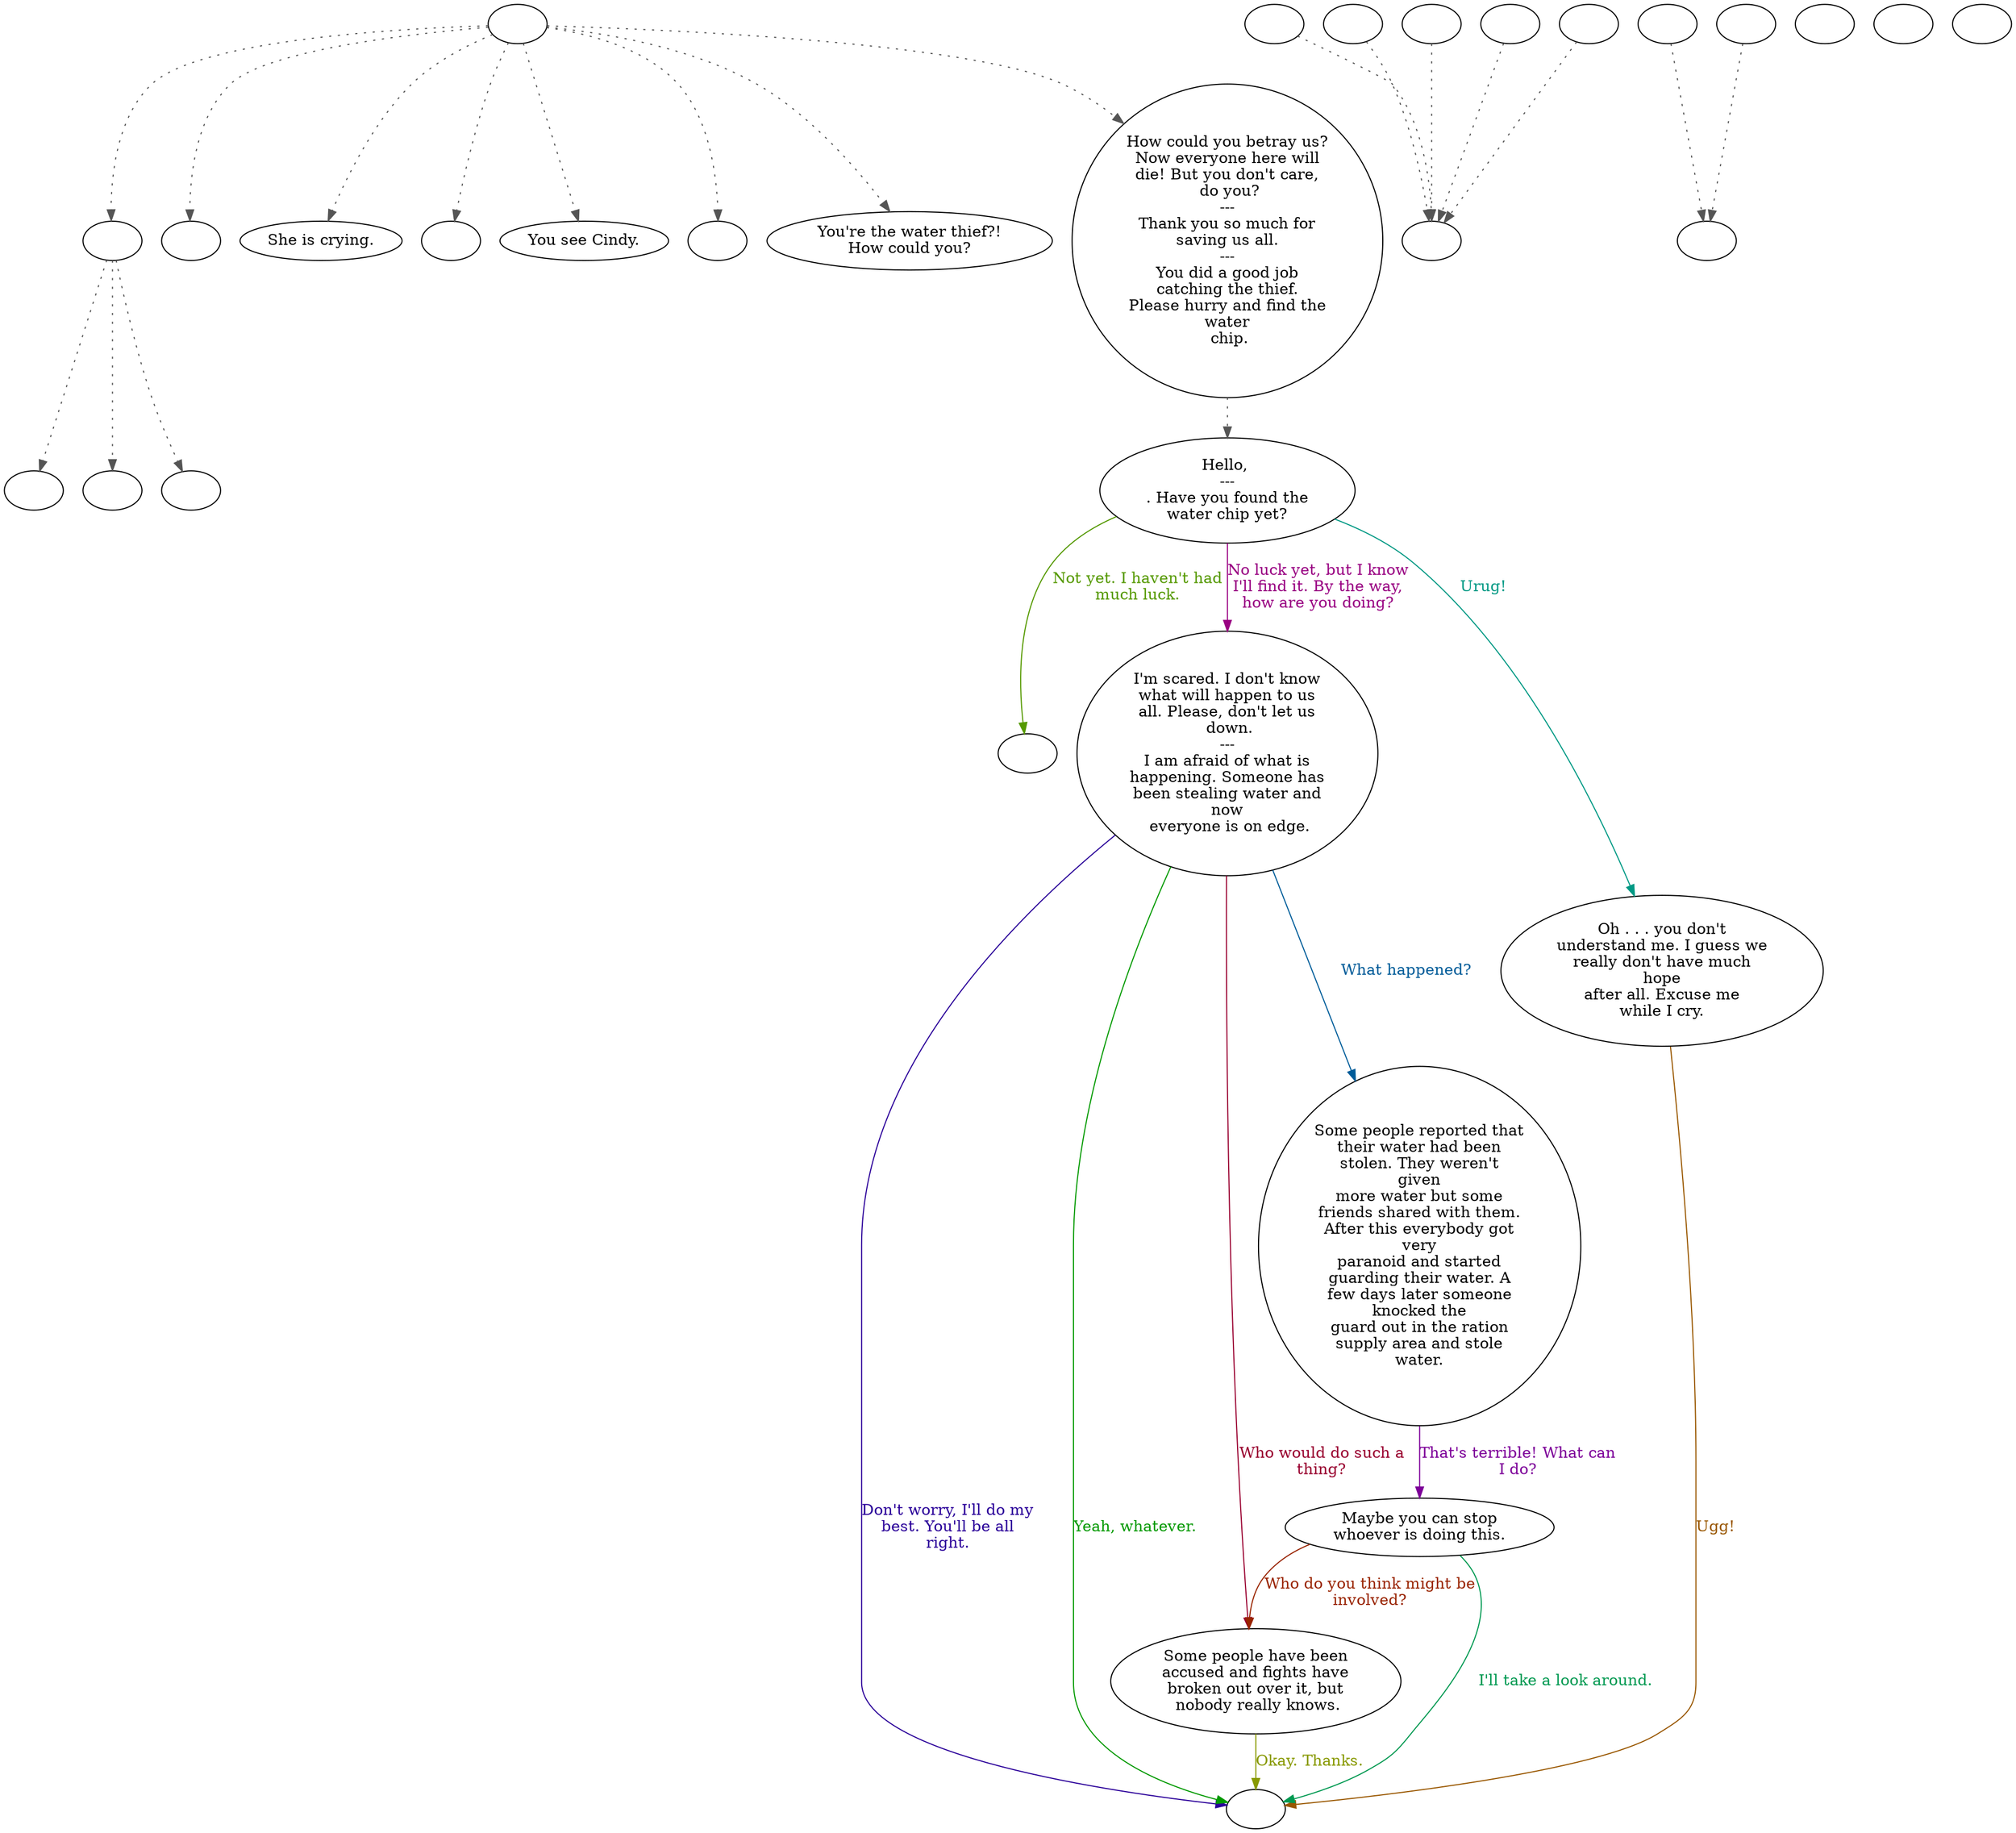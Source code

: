 digraph CINDY {
  "start" [style=filled       fillcolor="#FFFFFF"       color="#000000"]
  "start" -> "critter_p_proc" [style=dotted color="#555555"]
  "start" -> "damage_p_proc" [style=dotted color="#555555"]
  "start" -> "description_p_proc" [style=dotted color="#555555"]
  "start" -> "destroy_p_proc" [style=dotted color="#555555"]
  "start" -> "look_at_p_proc" [style=dotted color="#555555"]
  "start" -> "map_enter_p_proc" [style=dotted color="#555555"]
  "start" -> "pickup_p_proc" [style=dotted color="#555555"]
  "start" -> "talk_p_proc" [style=dotted color="#555555"]
  "start" [label=""]
  "critter_p_proc" [style=filled       fillcolor="#FFFFFF"       color="#000000"]
  "critter_p_proc" -> "flee_dude" [style=dotted color="#555555"]
  "critter_p_proc" -> "get_rations" [style=dotted color="#555555"]
  "critter_p_proc" -> "sleeping" [style=dotted color="#555555"]
  "critter_p_proc" [label=""]
  "damage_p_proc" [style=filled       fillcolor="#FFFFFF"       color="#000000"]
  "damage_p_proc" [label=""]
  "description_p_proc" [style=filled       fillcolor="#FFFFFF"       color="#000000"]
  "description_p_proc" [label="She is crying."]
  "destroy_p_proc" [style=filled       fillcolor="#FFFFFF"       color="#000000"]
  "destroy_p_proc" [label=""]
  "look_at_p_proc" [style=filled       fillcolor="#FFFFFF"       color="#000000"]
  "look_at_p_proc" [label="You see Cindy."]
  "map_enter_p_proc" [style=filled       fillcolor="#FFFFFF"       color="#000000"]
  "map_enter_p_proc" [label=""]
  "pickup_p_proc" [style=filled       fillcolor="#FFFFFF"       color="#000000"]
  "pickup_p_proc" [label="You're the water thief?!\nHow could you?"]
  "talk_p_proc" [style=filled       fillcolor="#FFFFFF"       color="#000000"]
  "talk_p_proc" -> "Cindy01" [style=dotted color="#555555"]
  "talk_p_proc" [label="How could you betray us?\nNow everyone here will\ndie! But you don't care,\n do you?\n---\nThank you so much for\nsaving us all.\n---\nYou did a good job\ncatching the thief.\nPlease hurry and find the\nwater\n chip."]
  "Cindy01" [style=filled       fillcolor="#FFFFFF"       color="#000000"]
  "Cindy01" [label="Hello, \n---\n. Have you found the\nwater chip yet?"]
  "Cindy01" -> "Cindy03" [label="Not yet. I haven't had\nmuch luck." color="#559900" fontcolor="#559900"]
  "Cindy01" -> "Cindy04" [label="No luck yet, but I know\nI'll find it. By the way,\nhow are you doing?" color="#990082" fontcolor="#990082"]
  "Cindy01" -> "Cindy02" [label="Urug!" color="#009984" fontcolor="#009984"]
  "Cindy02" [style=filled       fillcolor="#FFFFFF"       color="#000000"]
  "Cindy02" [label="Oh . . . you don't\nunderstand me. I guess we\nreally don't have much\nhope\nafter all. Excuse me\nwhile I cry."]
  "Cindy02" -> "CindyEnd" [label="Ugg!" color="#995700" fontcolor="#995700"]
  "Cindy03" [style=filled       fillcolor="#FFFFFF"       color="#000000"]
  "Cindy03" [label=""]
  "Cindy04" [style=filled       fillcolor="#FFFFFF"       color="#000000"]
  "Cindy04" [label="I'm scared. I don't know\nwhat will happen to us\nall. Please, don't let us\n down.\n---\nI am afraid of what is\nhappening. Someone has\nbeen stealing water and\nnow\n everyone is on edge."]
  "Cindy04" -> "CindyEnd" [label="Don't worry, I'll do my\nbest. You'll be all\nright." color="#2A0099" fontcolor="#2A0099"]
  "Cindy04" -> "CindyEnd" [label="Yeah, whatever." color="#029900" fontcolor="#029900"]
  "Cindy04" -> "Cindy05" [label="Who would do such a\nthing?" color="#99002F" fontcolor="#99002F"]
  "Cindy04" -> "Cindy06" [label="What happened?" color="#005C99" fontcolor="#005C99"]
  "Cindy05" [style=filled       fillcolor="#FFFFFF"       color="#000000"]
  "Cindy05" [label="Some people have been\naccused and fights have\nbroken out over it, but\n nobody really knows."]
  "Cindy05" -> "CindyEnd" [label="Okay. Thanks." color="#889900" fontcolor="#889900"]
  "Cindy06" [style=filled       fillcolor="#FFFFFF"       color="#000000"]
  "Cindy06" [label="Some people reported that\ntheir water had been\nstolen. They weren't\ngiven\nmore water but some\nfriends shared with them.\nAfter this everybody got\nvery\nparanoid and started\nguarding their water. A\nfew days later someone\nknocked the\nguard out in the ration\nsupply area and stole\nwater."]
  "Cindy06" -> "Cindy07" [label="That's terrible! What can\nI do?" color="#7D0099" fontcolor="#7D0099"]
  "Cindy07" [style=filled       fillcolor="#FFFFFF"       color="#000000"]
  "Cindy07" [label="Maybe you can stop\nwhoever is doing this."]
  "Cindy07" -> "CindyEnd" [label="I'll take a look around." color="#009951" fontcolor="#009951"]
  "Cindy07" -> "Cindy05" [label="Who do you think might be\ninvolved?" color="#992400" fontcolor="#992400"]
  "CindyEnd" [style=filled       fillcolor="#FFFFFF"       color="#000000"]
  "CindyEnd" [label=""]
  "flee_dude" [style=filled       fillcolor="#FFFFFF"       color="#000000"]
  "flee_dude" [label=""]
  "get_rations" [style=filled       fillcolor="#FFFFFF"       color="#000000"]
  "get_rations" [label=""]
  "sleeping" [style=filled       fillcolor="#FFFFFF"       color="#000000"]
  "sleeping" [label=""]
  "get_reaction" [style=filled       fillcolor="#FFFFFF"       color="#000000"]
  "get_reaction" -> "ReactToLevel" [style=dotted color="#555555"]
  "get_reaction" [label=""]
  "ReactToLevel" [style=filled       fillcolor="#FFFFFF"       color="#000000"]
  "ReactToLevel" [label=""]
  "LevelToReact" [style=filled       fillcolor="#FFFFFF"       color="#000000"]
  "LevelToReact" [label=""]
  "UpReact" [style=filled       fillcolor="#FFFFFF"       color="#000000"]
  "UpReact" -> "ReactToLevel" [style=dotted color="#555555"]
  "UpReact" [label=""]
  "DownReact" [style=filled       fillcolor="#FFFFFF"       color="#000000"]
  "DownReact" -> "ReactToLevel" [style=dotted color="#555555"]
  "DownReact" [label=""]
  "BottomReact" [style=filled       fillcolor="#FFFFFF"       color="#000000"]
  "BottomReact" [label=""]
  "TopReact" [style=filled       fillcolor="#FFFFFF"       color="#000000"]
  "TopReact" [label=""]
  "BigUpReact" [style=filled       fillcolor="#FFFFFF"       color="#000000"]
  "BigUpReact" -> "ReactToLevel" [style=dotted color="#555555"]
  "BigUpReact" [label=""]
  "BigDownReact" [style=filled       fillcolor="#FFFFFF"       color="#000000"]
  "BigDownReact" -> "ReactToLevel" [style=dotted color="#555555"]
  "BigDownReact" [label=""]
  "UpReactLevel" [style=filled       fillcolor="#FFFFFF"       color="#000000"]
  "UpReactLevel" -> "LevelToReact" [style=dotted color="#555555"]
  "UpReactLevel" [label=""]
  "DownReactLevel" [style=filled       fillcolor="#FFFFFF"       color="#000000"]
  "DownReactLevel" -> "LevelToReact" [style=dotted color="#555555"]
  "DownReactLevel" [label=""]
  "Goodbyes" [style=filled       fillcolor="#FFFFFF"       color="#000000"]
  "Goodbyes" [label=""]
}